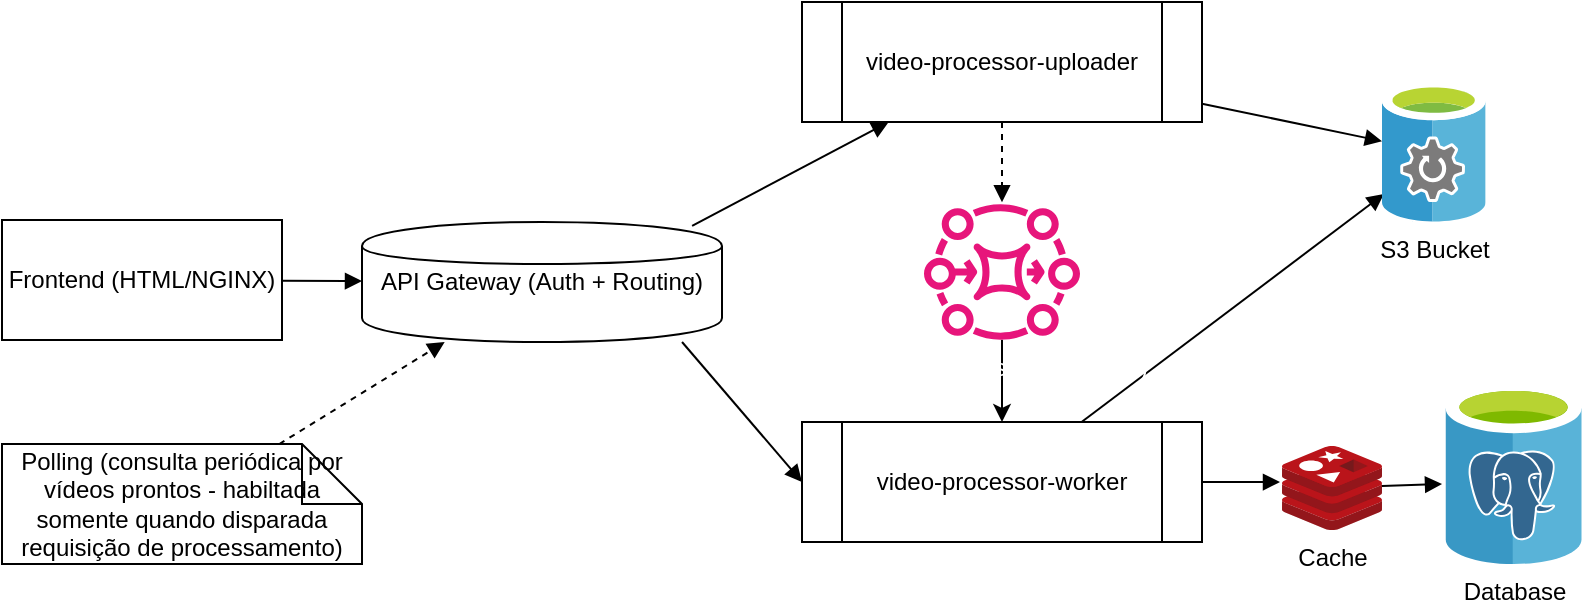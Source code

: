 <mxfile version="27.0.9">
  <diagram name="Arquitetura" id="some-id">
    <mxGraphModel dx="1234" dy="790" grid="1" gridSize="10" guides="1" tooltips="1" connect="1" arrows="1" fold="1" page="1" pageScale="1" pageWidth="827" pageHeight="1169" math="0" shadow="0">
      <root>
        <mxCell id="0" />
        <mxCell id="1" parent="0" />
        <mxCell id="frontend" value="Frontend (HTML/NGINX)" style="shape=html;whiteSpace=wrap;html=1;" parent="1" vertex="1">
          <mxGeometry x="20" y="149" width="140" height="60" as="geometry" />
        </mxCell>
        <mxCell id="gateway" value="API Gateway (Auth + Routing)" style="shape=cylinder;whiteSpace=wrap;html=1;" parent="1" vertex="1">
          <mxGeometry x="200" y="150" width="180" height="60" as="geometry" />
        </mxCell>
        <mxCell id="arrow1" style="endArrow=block;html=1;" parent="1" source="frontend" target="gateway" edge="1">
          <mxGeometry relative="1" as="geometry" />
        </mxCell>
        <mxCell id="uploader" value="video-processor-uploader" style="shape=process;whiteSpace=wrap;html=1;" parent="1" vertex="1">
          <mxGeometry x="420" y="40" width="200" height="60" as="geometry" />
        </mxCell>
        <mxCell id="worker" value="video-processor-worker" style="shape=process;whiteSpace=wrap;html=1;" parent="1" vertex="1">
          <mxGeometry x="420" y="250" width="200" height="60" as="geometry" />
        </mxCell>
        <mxCell id="arrow2" style="endArrow=block;html=1;exitX=0.917;exitY=0.033;exitDx=0;exitDy=0;exitPerimeter=0;" parent="1" source="gateway" target="uploader" edge="1">
          <mxGeometry relative="1" as="geometry" />
        </mxCell>
        <mxCell id="arrow3" style="endArrow=block;html=1;" parent="1" source="uploader" target="nCSyTUaFR2rmr65Puiq9-15" edge="1">
          <mxGeometry relative="1" as="geometry">
            <mxPoint x="690" y="121.739" as="targetPoint" />
          </mxGeometry>
        </mxCell>
        <mxCell id="arrow4" style="endArrow=block;dashed=1;html=1;" parent="1" source="uploader" target="nCSyTUaFR2rmr65Puiq9-34" edge="1">
          <mxGeometry relative="1" as="geometry">
            <mxPoint x="520" y="120" as="targetPoint" />
          </mxGeometry>
        </mxCell>
        <mxCell id="arrow6" style="endArrow=block;html=1;entryX=0.019;entryY=0.8;entryDx=0;entryDy=0;entryPerimeter=0;" parent="1" source="worker" target="nCSyTUaFR2rmr65Puiq9-15" edge="1">
          <mxGeometry relative="1" as="geometry">
            <mxPoint x="690" y="163.478" as="targetPoint" />
          </mxGeometry>
        </mxCell>
        <mxCell id="2" value="Polling (consulta periódica por vídeos prontos - habiltada somente quando disparada requisição de processamento)" style="shape=note;whiteSpace=wrap;html=1;" parent="1" vertex="1">
          <mxGeometry x="20" y="261" width="180" height="60" as="geometry" />
        </mxCell>
        <mxCell id="3" style="endArrow=block;dashed=1;html=1;" parent="1" source="2" target="gateway" edge="1">
          <mxGeometry relative="1" as="geometry" />
        </mxCell>
        <mxCell id="nCSyTUaFR2rmr65Puiq9-4" style="endArrow=block;html=1;exitX=1;exitY=0.5;exitDx=0;exitDy=0;entryX=-0.02;entryY=0.429;entryDx=0;entryDy=0;entryPerimeter=0;" edge="1" parent="1" source="worker" target="nCSyTUaFR2rmr65Puiq9-14">
          <mxGeometry relative="1" as="geometry">
            <mxPoint x="650" y="396" as="sourcePoint" />
            <mxPoint x="680" y="230" as="targetPoint" />
          </mxGeometry>
        </mxCell>
        <mxCell id="nCSyTUaFR2rmr65Puiq9-5" style="endArrow=block;html=1;exitX=0.889;exitY=1;exitDx=0;exitDy=0;entryX=0;entryY=0.5;entryDx=0;entryDy=0;exitPerimeter=0;" edge="1" parent="1" source="gateway" target="worker">
          <mxGeometry relative="1" as="geometry">
            <mxPoint x="280" y="220" as="sourcePoint" />
            <mxPoint x="340" y="220" as="targetPoint" />
          </mxGeometry>
        </mxCell>
        <mxCell id="nCSyTUaFR2rmr65Puiq9-11" value="&lt;div&gt;&lt;span style=&quot;background-color: light-dark(#ffffff, var(--ge-dark-color, #121212)); color: light-dark(rgb(0, 0, 0), rgb(255, 255, 255));&quot;&gt;Database&lt;/span&gt;&lt;/div&gt;" style="image;sketch=0;aspect=fixed;html=1;points=[];align=center;fontSize=12;image=img/lib/mscae/Azure_Database_for_PostgreSQL_servers.svg;" vertex="1" parent="1">
          <mxGeometry x="741.6" y="231" width="68.4" height="90" as="geometry" />
        </mxCell>
        <mxCell id="nCSyTUaFR2rmr65Puiq9-14" value="Cache" style="image;sketch=0;aspect=fixed;html=1;points=[];align=center;fontSize=12;image=img/lib/mscae/Cache_Redis_Product.svg;" vertex="1" parent="1">
          <mxGeometry x="660" y="262" width="50" height="42" as="geometry" />
        </mxCell>
        <mxCell id="nCSyTUaFR2rmr65Puiq9-15" value="S3 Bucket" style="image;sketch=0;aspect=fixed;html=1;points=[];align=center;fontSize=12;image=img/lib/mscae/StorSimple_Data_Managers.svg;" vertex="1" parent="1">
          <mxGeometry x="710" y="80" width="51.8" height="70" as="geometry" />
        </mxCell>
        <mxCell id="nCSyTUaFR2rmr65Puiq9-16" style="endArrow=block;html=1;exitX=1;exitY=0.476;exitDx=0;exitDy=0;entryX=-0.023;entryY=0.556;entryDx=0;entryDy=0;entryPerimeter=0;exitPerimeter=0;" edge="1" parent="1" source="nCSyTUaFR2rmr65Puiq9-14" target="nCSyTUaFR2rmr65Puiq9-11">
          <mxGeometry relative="1" as="geometry">
            <mxPoint x="680" y="383" as="sourcePoint" />
            <mxPoint x="719" y="350" as="targetPoint" />
          </mxGeometry>
        </mxCell>
        <mxCell id="nCSyTUaFR2rmr65Puiq9-35" value="" style="edgeStyle=orthogonalEdgeStyle;rounded=0;orthogonalLoop=1;jettySize=auto;html=1;" edge="1" parent="1" source="nCSyTUaFR2rmr65Puiq9-34" target="worker">
          <mxGeometry relative="1" as="geometry" />
        </mxCell>
        <mxCell id="nCSyTUaFR2rmr65Puiq9-34" value="&lt;span style=&quot;color: rgb(255, 255, 255); text-wrap-mode: wrap;&quot;&gt;Kafka (processor.video.file)&lt;/span&gt;" style="sketch=0;outlineConnect=0;fontColor=#232F3E;gradientColor=none;fillColor=#E7157B;strokeColor=none;dashed=0;verticalLabelPosition=bottom;verticalAlign=top;align=center;html=1;fontSize=12;fontStyle=0;aspect=fixed;pointerEvents=1;shape=mxgraph.aws4.mq_broker;" vertex="1" parent="1">
          <mxGeometry x="481" y="140" width="78" height="69" as="geometry" />
        </mxCell>
      </root>
    </mxGraphModel>
  </diagram>
</mxfile>
